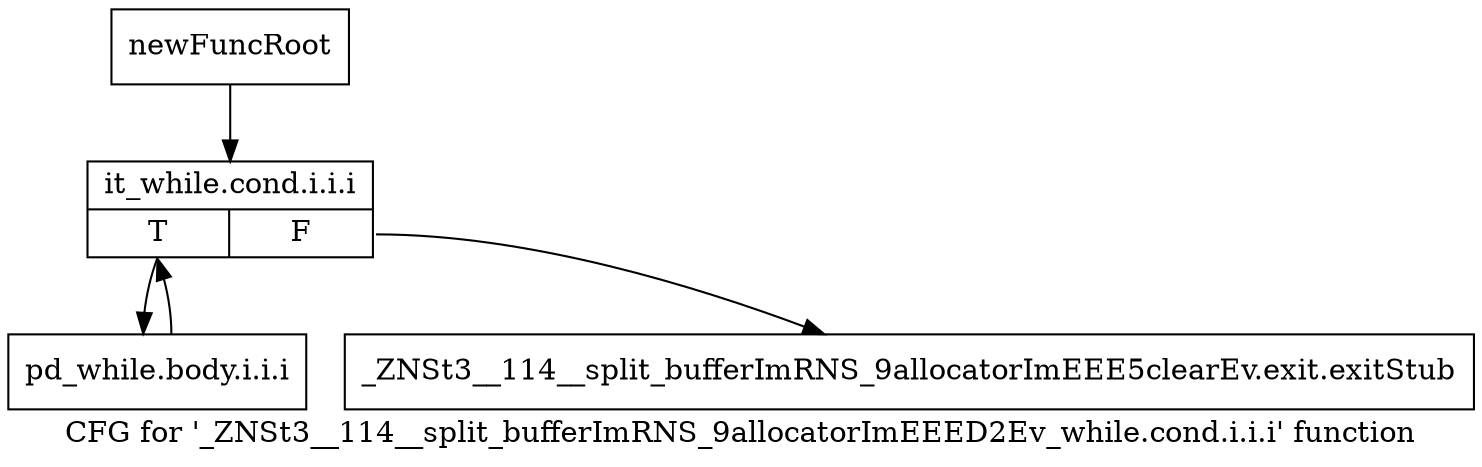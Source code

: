 digraph "CFG for '_ZNSt3__114__split_bufferImRNS_9allocatorImEEED2Ev_while.cond.i.i.i' function" {
	label="CFG for '_ZNSt3__114__split_bufferImRNS_9allocatorImEEED2Ev_while.cond.i.i.i' function";

	Node0x9d76e50 [shape=record,label="{newFuncRoot}"];
	Node0x9d76e50 -> Node0x9d76ef0;
	Node0x9d76ea0 [shape=record,label="{_ZNSt3__114__split_bufferImRNS_9allocatorImEEE5clearEv.exit.exitStub}"];
	Node0x9d76ef0 [shape=record,label="{it_while.cond.i.i.i|{<s0>T|<s1>F}}"];
	Node0x9d76ef0:s0 -> Node0x9d76f40;
	Node0x9d76ef0:s1 -> Node0x9d76ea0;
	Node0x9d76f40 [shape=record,label="{pd_while.body.i.i.i}"];
	Node0x9d76f40 -> Node0x9d76ef0;
}
